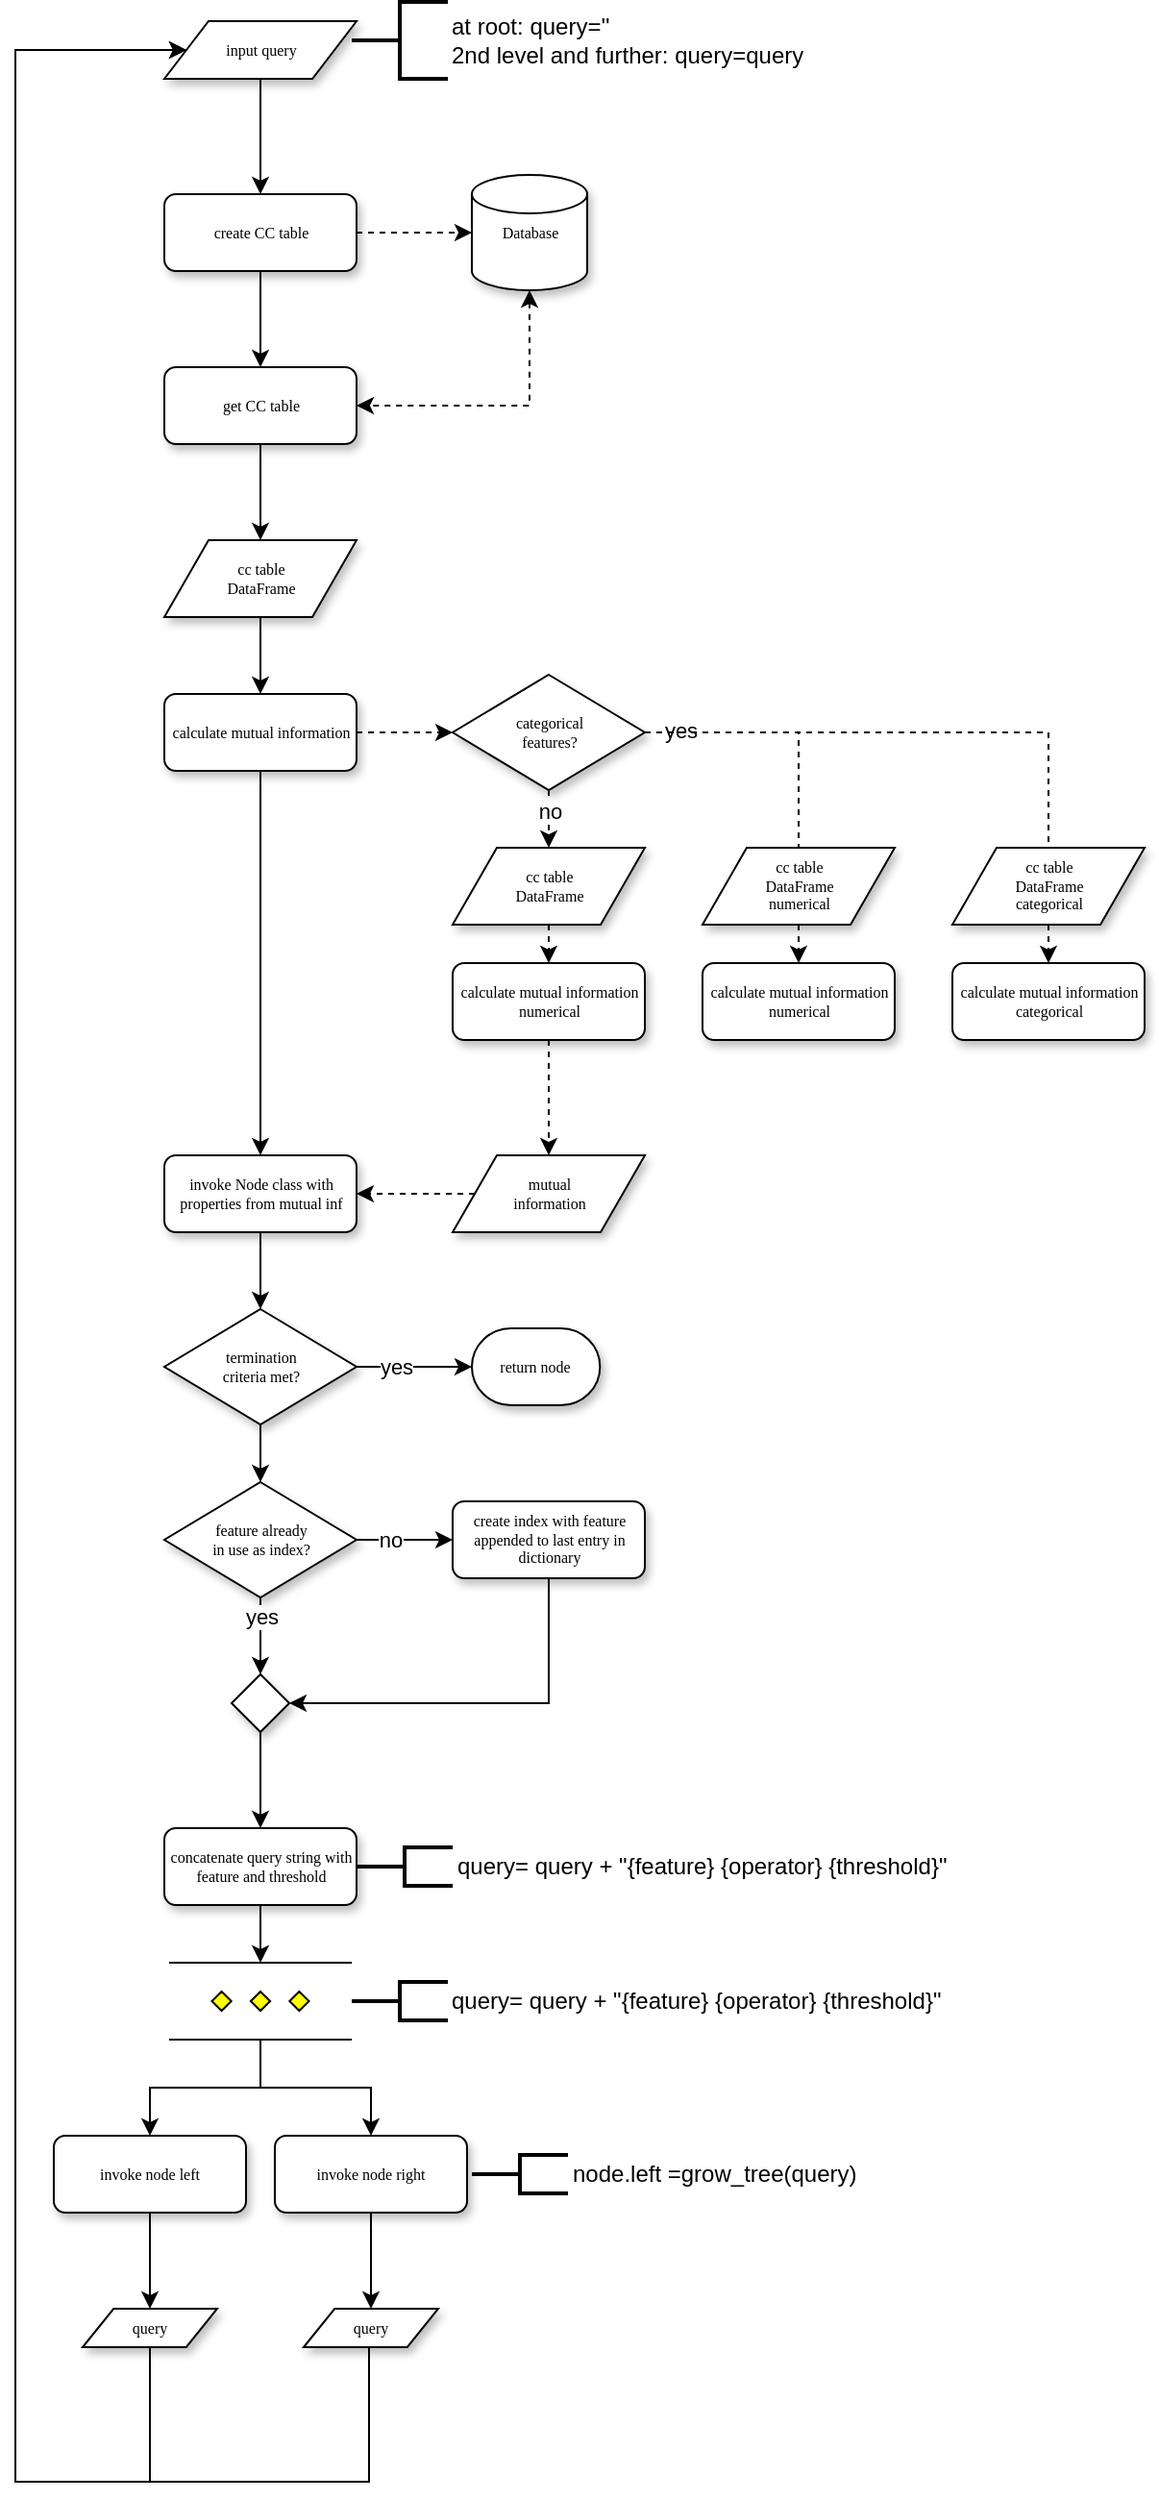 <mxfile version="14.6.13" type="github">
  <diagram name="Page-1" id="edf60f1a-56cd-e834-aa8a-f176f3a09ee4">
    <mxGraphModel dx="691" dy="471" grid="1" gridSize="10" guides="1" tooltips="1" connect="1" arrows="1" fold="1" page="1" pageScale="1" pageWidth="1100" pageHeight="850" background="#ffffff" math="0" shadow="0">
      <root>
        <mxCell id="0" />
        <mxCell id="1" parent="0" />
        <mxCell id="JbQQHDA_vIymADXAR3bc-9" style="edgeStyle=orthogonalEdgeStyle;rounded=0;orthogonalLoop=1;jettySize=auto;html=1;exitX=0.5;exitY=1;exitDx=0;exitDy=0;" edge="1" parent="1" source="JbQQHDA_vIymADXAR3bc-2" target="JbQQHDA_vIymADXAR3bc-8">
          <mxGeometry relative="1" as="geometry" />
        </mxCell>
        <mxCell id="JbQQHDA_vIymADXAR3bc-2" value="input query" style="shape=parallelogram;html=1;strokeWidth=1;perimeter=parallelogramPerimeter;whiteSpace=wrap;rounded=0;size=0.23;shadow=1;fontFamily=Verdana;fontSize=8;" vertex="1" parent="1">
          <mxGeometry x="87.5" y="20" width="100" height="30" as="geometry" />
        </mxCell>
        <mxCell id="JbQQHDA_vIymADXAR3bc-3" value="&lt;div&gt;at root: query=&#39;&#39;&lt;/div&gt;&lt;div&gt;2nd level and further: query=query&lt;br&gt;&lt;/div&gt;" style="strokeWidth=2;html=1;shape=mxgraph.flowchart.annotation_2;align=left;labelPosition=right;pointerEvents=1;" vertex="1" parent="1">
          <mxGeometry x="185" y="10" width="50" height="40" as="geometry" />
        </mxCell>
        <mxCell id="JbQQHDA_vIymADXAR3bc-11" style="edgeStyle=orthogonalEdgeStyle;rounded=0;orthogonalLoop=1;jettySize=auto;html=1;exitX=1;exitY=0.5;exitDx=0;exitDy=0;entryX=0;entryY=0.5;entryDx=0;entryDy=0;entryPerimeter=0;dashed=1;" edge="1" parent="1" source="JbQQHDA_vIymADXAR3bc-8" target="JbQQHDA_vIymADXAR3bc-10">
          <mxGeometry relative="1" as="geometry" />
        </mxCell>
        <mxCell id="JbQQHDA_vIymADXAR3bc-13" style="edgeStyle=orthogonalEdgeStyle;rounded=0;orthogonalLoop=1;jettySize=auto;html=1;exitX=0.5;exitY=1;exitDx=0;exitDy=0;entryX=0.5;entryY=0;entryDx=0;entryDy=0;" edge="1" parent="1" source="JbQQHDA_vIymADXAR3bc-8" target="JbQQHDA_vIymADXAR3bc-12">
          <mxGeometry relative="1" as="geometry" />
        </mxCell>
        <mxCell id="JbQQHDA_vIymADXAR3bc-8" value="create CC table" style="rounded=1;whiteSpace=wrap;html=1;shadow=1;labelBackgroundColor=none;strokeWidth=1;fontFamily=Verdana;fontSize=8;align=center;" vertex="1" parent="1">
          <mxGeometry x="87.5" y="110" width="100" height="40" as="geometry" />
        </mxCell>
        <mxCell id="JbQQHDA_vIymADXAR3bc-27" style="edgeStyle=orthogonalEdgeStyle;rounded=0;orthogonalLoop=1;jettySize=auto;html=1;exitX=0.5;exitY=1;exitDx=0;exitDy=0;exitPerimeter=0;entryX=1;entryY=0.5;entryDx=0;entryDy=0;dashed=1;startArrow=classic;startFill=1;" edge="1" parent="1" source="JbQQHDA_vIymADXAR3bc-10" target="JbQQHDA_vIymADXAR3bc-12">
          <mxGeometry relative="1" as="geometry" />
        </mxCell>
        <mxCell id="JbQQHDA_vIymADXAR3bc-10" value="Database" style="strokeWidth=1;html=1;shape=mxgraph.flowchart.database;whiteSpace=wrap;rounded=1;shadow=1;fontFamily=Verdana;fontSize=8;" vertex="1" parent="1">
          <mxGeometry x="247.5" y="100" width="60" height="60" as="geometry" />
        </mxCell>
        <mxCell id="JbQQHDA_vIymADXAR3bc-25" style="edgeStyle=orthogonalEdgeStyle;rounded=0;orthogonalLoop=1;jettySize=auto;html=1;exitX=0.5;exitY=1;exitDx=0;exitDy=0;entryX=0.5;entryY=0;entryDx=0;entryDy=0;" edge="1" parent="1" source="JbQQHDA_vIymADXAR3bc-12" target="JbQQHDA_vIymADXAR3bc-15">
          <mxGeometry relative="1" as="geometry" />
        </mxCell>
        <mxCell id="JbQQHDA_vIymADXAR3bc-12" value="get CC table" style="rounded=1;whiteSpace=wrap;html=1;shadow=1;labelBackgroundColor=none;strokeWidth=1;fontFamily=Verdana;fontSize=8;align=center;" vertex="1" parent="1">
          <mxGeometry x="87.5" y="200" width="100" height="40" as="geometry" />
        </mxCell>
        <mxCell id="JbQQHDA_vIymADXAR3bc-23" style="edgeStyle=orthogonalEdgeStyle;rounded=0;orthogonalLoop=1;jettySize=auto;html=1;exitX=0.5;exitY=1;exitDx=0;exitDy=0;entryX=0.5;entryY=0;entryDx=0;entryDy=0;" edge="1" parent="1" source="JbQQHDA_vIymADXAR3bc-15" target="JbQQHDA_vIymADXAR3bc-18">
          <mxGeometry relative="1" as="geometry" />
        </mxCell>
        <mxCell id="JbQQHDA_vIymADXAR3bc-15" value="&lt;div&gt;cc table &lt;br&gt;&lt;/div&gt;&lt;div&gt;DataFrame&lt;/div&gt;" style="shape=parallelogram;html=1;strokeWidth=1;perimeter=parallelogramPerimeter;whiteSpace=wrap;rounded=0;size=0.23;shadow=1;fontFamily=Verdana;fontSize=8;" vertex="1" parent="1">
          <mxGeometry x="87.5" y="290" width="100" height="40" as="geometry" />
        </mxCell>
        <mxCell id="JbQQHDA_vIymADXAR3bc-32" style="edgeStyle=orthogonalEdgeStyle;rounded=0;orthogonalLoop=1;jettySize=auto;html=1;exitX=1;exitY=0.5;exitDx=0;exitDy=0;entryX=0;entryY=0.5;entryDx=0;entryDy=0;dashed=1;startArrow=none;startFill=0;" edge="1" parent="1" source="JbQQHDA_vIymADXAR3bc-18" target="JbQQHDA_vIymADXAR3bc-31">
          <mxGeometry relative="1" as="geometry" />
        </mxCell>
        <mxCell id="JbQQHDA_vIymADXAR3bc-39" style="edgeStyle=orthogonalEdgeStyle;rounded=0;orthogonalLoop=1;jettySize=auto;html=1;exitX=0.5;exitY=1;exitDx=0;exitDy=0;startArrow=none;startFill=0;" edge="1" parent="1" source="JbQQHDA_vIymADXAR3bc-18" target="JbQQHDA_vIymADXAR3bc-38">
          <mxGeometry relative="1" as="geometry" />
        </mxCell>
        <mxCell id="JbQQHDA_vIymADXAR3bc-18" value="calculate mutual information" style="rounded=1;whiteSpace=wrap;html=1;shadow=1;labelBackgroundColor=none;strokeWidth=1;fontFamily=Verdana;fontSize=8;align=center;" vertex="1" parent="1">
          <mxGeometry x="87.5" y="370" width="100" height="40" as="geometry" />
        </mxCell>
        <mxCell id="JbQQHDA_vIymADXAR3bc-40" style="edgeStyle=orthogonalEdgeStyle;rounded=0;orthogonalLoop=1;jettySize=auto;html=1;exitX=0.5;exitY=1;exitDx=0;exitDy=0;startArrow=none;startFill=0;dashed=1;" edge="1" parent="1" source="JbQQHDA_vIymADXAR3bc-28" target="JbQQHDA_vIymADXAR3bc-37">
          <mxGeometry relative="1" as="geometry" />
        </mxCell>
        <mxCell id="JbQQHDA_vIymADXAR3bc-28" value="calculate mutual information numerical" style="rounded=1;whiteSpace=wrap;html=1;shadow=1;labelBackgroundColor=none;strokeWidth=1;fontFamily=Verdana;fontSize=8;align=center;" vertex="1" parent="1">
          <mxGeometry x="237.5" y="510" width="100" height="40" as="geometry" />
        </mxCell>
        <mxCell id="JbQQHDA_vIymADXAR3bc-36" style="edgeStyle=orthogonalEdgeStyle;rounded=0;orthogonalLoop=1;jettySize=auto;html=1;exitX=0.5;exitY=1;exitDx=0;exitDy=0;entryX=0.5;entryY=0;entryDx=0;entryDy=0;dashed=1;startArrow=none;startFill=0;" edge="1" parent="1" source="JbQQHDA_vIymADXAR3bc-54" target="JbQQHDA_vIymADXAR3bc-35">
          <mxGeometry relative="1" as="geometry" />
        </mxCell>
        <mxCell id="JbQQHDA_vIymADXAR3bc-47" style="edgeStyle=orthogonalEdgeStyle;rounded=0;orthogonalLoop=1;jettySize=auto;html=1;exitX=0.5;exitY=1;exitDx=0;exitDy=0;entryX=0.5;entryY=0;entryDx=0;entryDy=0;dashed=1;startArrow=none;startFill=0;" edge="1" parent="1" source="JbQQHDA_vIymADXAR3bc-31" target="JbQQHDA_vIymADXAR3bc-45">
          <mxGeometry relative="1" as="geometry" />
        </mxCell>
        <mxCell id="JbQQHDA_vIymADXAR3bc-49" value="no" style="edgeLabel;html=1;align=center;verticalAlign=middle;resizable=0;points=[];" vertex="1" connectable="0" parent="JbQQHDA_vIymADXAR3bc-47">
          <mxGeometry x="0.164" y="2" relative="1" as="geometry">
            <mxPoint x="-2" y="-7" as="offset" />
          </mxGeometry>
        </mxCell>
        <mxCell id="JbQQHDA_vIymADXAR3bc-31" value="&lt;div&gt;categorical&lt;/div&gt;&lt;div&gt;features?&lt;br&gt;&lt;/div&gt;" style="rhombus;whiteSpace=wrap;html=1;rounded=0;shadow=1;labelBackgroundColor=none;strokeWidth=1;fontFamily=Verdana;fontSize=8;align=center;" vertex="1" parent="1">
          <mxGeometry x="237.5" y="360" width="100" height="60" as="geometry" />
        </mxCell>
        <mxCell id="JbQQHDA_vIymADXAR3bc-35" value="calculate mutual information categorical" style="rounded=1;whiteSpace=wrap;html=1;shadow=1;labelBackgroundColor=none;strokeWidth=1;fontFamily=Verdana;fontSize=8;align=center;" vertex="1" parent="1">
          <mxGeometry x="497.5" y="510" width="100" height="40" as="geometry" />
        </mxCell>
        <mxCell id="JbQQHDA_vIymADXAR3bc-41" style="edgeStyle=orthogonalEdgeStyle;rounded=0;orthogonalLoop=1;jettySize=auto;html=1;exitX=0;exitY=0.5;exitDx=0;exitDy=0;dashed=1;startArrow=none;startFill=0;" edge="1" parent="1" source="JbQQHDA_vIymADXAR3bc-37" target="JbQQHDA_vIymADXAR3bc-38">
          <mxGeometry relative="1" as="geometry" />
        </mxCell>
        <mxCell id="JbQQHDA_vIymADXAR3bc-37" value="&lt;div&gt;mutual &lt;br&gt;&lt;/div&gt;&lt;div&gt;information&lt;/div&gt;" style="shape=parallelogram;html=1;strokeWidth=1;perimeter=parallelogramPerimeter;whiteSpace=wrap;rounded=0;size=0.23;shadow=1;fontFamily=Verdana;fontSize=8;" vertex="1" parent="1">
          <mxGeometry x="237.5" y="610" width="100" height="40" as="geometry" />
        </mxCell>
        <mxCell id="JbQQHDA_vIymADXAR3bc-38" value="&lt;div&gt;invoke Node class with&lt;/div&gt;&lt;div&gt;properties from mutual inf&lt;br&gt;&lt;/div&gt;" style="rounded=1;whiteSpace=wrap;html=1;shadow=1;labelBackgroundColor=none;strokeWidth=1;fontFamily=Verdana;fontSize=8;align=center;" vertex="1" parent="1">
          <mxGeometry x="87.5" y="610" width="100" height="40" as="geometry" />
        </mxCell>
        <mxCell id="JbQQHDA_vIymADXAR3bc-42" value="calculate mutual information numerical" style="rounded=1;whiteSpace=wrap;html=1;shadow=1;labelBackgroundColor=none;strokeWidth=1;fontFamily=Verdana;fontSize=8;align=center;" vertex="1" parent="1">
          <mxGeometry x="367.5" y="510" width="100" height="40" as="geometry" />
        </mxCell>
        <mxCell id="JbQQHDA_vIymADXAR3bc-48" style="edgeStyle=orthogonalEdgeStyle;rounded=0;orthogonalLoop=1;jettySize=auto;html=1;exitX=0.5;exitY=1;exitDx=0;exitDy=0;entryX=0.5;entryY=0;entryDx=0;entryDy=0;dashed=1;startArrow=none;startFill=0;" edge="1" parent="1" source="JbQQHDA_vIymADXAR3bc-45" target="JbQQHDA_vIymADXAR3bc-28">
          <mxGeometry relative="1" as="geometry" />
        </mxCell>
        <mxCell id="JbQQHDA_vIymADXAR3bc-45" value="&lt;div&gt;cc table&lt;/div&gt;&lt;div&gt;DataFrame&lt;br&gt;&lt;/div&gt;" style="shape=parallelogram;html=1;strokeWidth=1;perimeter=parallelogramPerimeter;whiteSpace=wrap;rounded=0;size=0.23;shadow=1;fontFamily=Verdana;fontSize=8;" vertex="1" parent="1">
          <mxGeometry x="237.5" y="450" width="100" height="40" as="geometry" />
        </mxCell>
        <mxCell id="JbQQHDA_vIymADXAR3bc-56" style="edgeStyle=orthogonalEdgeStyle;rounded=0;orthogonalLoop=1;jettySize=auto;html=1;exitX=0.5;exitY=1;exitDx=0;exitDy=0;entryX=0.5;entryY=0;entryDx=0;entryDy=0;dashed=1;startArrow=none;startFill=0;" edge="1" parent="1" source="JbQQHDA_vIymADXAR3bc-50" target="JbQQHDA_vIymADXAR3bc-42">
          <mxGeometry relative="1" as="geometry" />
        </mxCell>
        <mxCell id="JbQQHDA_vIymADXAR3bc-50" value="&lt;div&gt;cc table&lt;/div&gt;&lt;div&gt;DataFrame&lt;/div&gt;&lt;div&gt;numerical&lt;br&gt;&lt;/div&gt;" style="shape=parallelogram;html=1;strokeWidth=1;perimeter=parallelogramPerimeter;whiteSpace=wrap;rounded=0;size=0.23;shadow=1;fontFamily=Verdana;fontSize=8;" vertex="1" parent="1">
          <mxGeometry x="367.5" y="450" width="100" height="40" as="geometry" />
        </mxCell>
        <mxCell id="JbQQHDA_vIymADXAR3bc-52" value="" style="edgeStyle=orthogonalEdgeStyle;rounded=0;orthogonalLoop=1;jettySize=auto;html=1;exitX=1;exitY=0.5;exitDx=0;exitDy=0;entryX=0.5;entryY=0;entryDx=0;entryDy=0;dashed=1;startArrow=none;startFill=0;endArrow=none;" edge="1" parent="1" source="JbQQHDA_vIymADXAR3bc-31" target="JbQQHDA_vIymADXAR3bc-50">
          <mxGeometry relative="1" as="geometry">
            <mxPoint x="337.5" y="390" as="sourcePoint" />
            <mxPoint x="417.5" y="510" as="targetPoint" />
          </mxGeometry>
        </mxCell>
        <mxCell id="JbQQHDA_vIymADXAR3bc-53" value="yes" style="edgeLabel;html=1;align=center;verticalAlign=middle;resizable=0;points=[];" vertex="1" connectable="0" parent="JbQQHDA_vIymADXAR3bc-52">
          <mxGeometry x="-0.74" y="1" relative="1" as="geometry">
            <mxPoint as="offset" />
          </mxGeometry>
        </mxCell>
        <mxCell id="JbQQHDA_vIymADXAR3bc-54" value="&lt;div&gt;cc table&lt;/div&gt;&lt;div&gt;DataFrame&lt;/div&gt;&lt;div&gt;categorical&lt;br&gt;&lt;/div&gt;" style="shape=parallelogram;html=1;strokeWidth=1;perimeter=parallelogramPerimeter;whiteSpace=wrap;rounded=0;size=0.23;shadow=1;fontFamily=Verdana;fontSize=8;" vertex="1" parent="1">
          <mxGeometry x="497.5" y="450" width="100" height="40" as="geometry" />
        </mxCell>
        <mxCell id="JbQQHDA_vIymADXAR3bc-55" value="" style="edgeStyle=orthogonalEdgeStyle;rounded=0;orthogonalLoop=1;jettySize=auto;html=1;exitX=1;exitY=0.5;exitDx=0;exitDy=0;entryX=0.5;entryY=0;entryDx=0;entryDy=0;dashed=1;startArrow=none;startFill=0;endArrow=none;" edge="1" parent="1" source="JbQQHDA_vIymADXAR3bc-31" target="JbQQHDA_vIymADXAR3bc-54">
          <mxGeometry relative="1" as="geometry">
            <mxPoint x="337.5" y="390" as="sourcePoint" />
            <mxPoint x="547.5" y="510" as="targetPoint" />
          </mxGeometry>
        </mxCell>
        <mxCell id="JbQQHDA_vIymADXAR3bc-61" style="edgeStyle=orthogonalEdgeStyle;rounded=0;orthogonalLoop=1;jettySize=auto;html=1;exitX=1;exitY=0.5;exitDx=0;exitDy=0;startArrow=none;startFill=0;" edge="1" parent="1" source="JbQQHDA_vIymADXAR3bc-59" target="JbQQHDA_vIymADXAR3bc-60">
          <mxGeometry relative="1" as="geometry" />
        </mxCell>
        <mxCell id="JbQQHDA_vIymADXAR3bc-62" value="yes" style="edgeLabel;html=1;align=center;verticalAlign=middle;resizable=0;points=[];" vertex="1" connectable="0" parent="JbQQHDA_vIymADXAR3bc-61">
          <mxGeometry x="-0.674" y="-1" relative="1" as="geometry">
            <mxPoint x="10" y="-1" as="offset" />
          </mxGeometry>
        </mxCell>
        <mxCell id="JbQQHDA_vIymADXAR3bc-70" style="edgeStyle=orthogonalEdgeStyle;rounded=0;orthogonalLoop=1;jettySize=auto;html=1;exitX=0.5;exitY=1;exitDx=0;exitDy=0;entryX=0.5;entryY=0;entryDx=0;entryDy=0;startArrow=none;startFill=0;" edge="1" parent="1" source="JbQQHDA_vIymADXAR3bc-59" target="JbQQHDA_vIymADXAR3bc-68">
          <mxGeometry relative="1" as="geometry" />
        </mxCell>
        <mxCell id="JbQQHDA_vIymADXAR3bc-59" value="&lt;div&gt;termination &lt;br&gt;&lt;/div&gt;&lt;div&gt;criteria met?&lt;br&gt;&lt;/div&gt;" style="rhombus;whiteSpace=wrap;html=1;rounded=0;shadow=1;labelBackgroundColor=none;strokeWidth=1;fontFamily=Verdana;fontSize=8;align=center;" vertex="1" parent="1">
          <mxGeometry x="87.5" y="690" width="100" height="60" as="geometry" />
        </mxCell>
        <mxCell id="JbQQHDA_vIymADXAR3bc-60" value="return node" style="strokeWidth=1;html=1;shape=mxgraph.flowchart.terminator;whiteSpace=wrap;rounded=1;shadow=1;fontFamily=Verdana;fontSize=8;" vertex="1" parent="1">
          <mxGeometry x="247.5" y="700" width="66.67" height="40" as="geometry" />
        </mxCell>
        <mxCell id="JbQQHDA_vIymADXAR3bc-65" style="edgeStyle=orthogonalEdgeStyle;rounded=0;orthogonalLoop=1;jettySize=auto;html=1;exitX=0.5;exitY=1;exitDx=0;exitDy=0;entryX=0.5;entryY=0;entryDx=0;entryDy=0;startArrow=none;startFill=0;" edge="1" parent="1" source="JbQQHDA_vIymADXAR3bc-38" target="JbQQHDA_vIymADXAR3bc-59">
          <mxGeometry relative="1" as="geometry">
            <mxPoint x="137.5" y="730" as="sourcePoint" />
          </mxGeometry>
        </mxCell>
        <mxCell id="JbQQHDA_vIymADXAR3bc-72" style="edgeStyle=orthogonalEdgeStyle;rounded=0;orthogonalLoop=1;jettySize=auto;html=1;exitX=1;exitY=0.5;exitDx=0;exitDy=0;entryX=0;entryY=0.5;entryDx=0;entryDy=0;startArrow=none;startFill=0;" edge="1" parent="1" source="JbQQHDA_vIymADXAR3bc-68" target="JbQQHDA_vIymADXAR3bc-71">
          <mxGeometry relative="1" as="geometry" />
        </mxCell>
        <mxCell id="JbQQHDA_vIymADXAR3bc-73" value="no" style="edgeLabel;html=1;align=center;verticalAlign=middle;resizable=0;points=[];" vertex="1" connectable="0" parent="JbQQHDA_vIymADXAR3bc-72">
          <mxGeometry x="-0.298" relative="1" as="geometry">
            <mxPoint as="offset" />
          </mxGeometry>
        </mxCell>
        <mxCell id="JbQQHDA_vIymADXAR3bc-75" style="edgeStyle=orthogonalEdgeStyle;rounded=0;orthogonalLoop=1;jettySize=auto;html=1;exitX=0.5;exitY=1;exitDx=0;exitDy=0;entryX=0.5;entryY=0;entryDx=0;entryDy=0;entryPerimeter=0;startArrow=none;startFill=0;" edge="1" parent="1" source="JbQQHDA_vIymADXAR3bc-68" target="JbQQHDA_vIymADXAR3bc-74">
          <mxGeometry relative="1" as="geometry" />
        </mxCell>
        <mxCell id="JbQQHDA_vIymADXAR3bc-76" value="yes" style="edgeLabel;html=1;align=center;verticalAlign=middle;resizable=0;points=[];" vertex="1" connectable="0" parent="JbQQHDA_vIymADXAR3bc-75">
          <mxGeometry x="0.294" y="-1" relative="1" as="geometry">
            <mxPoint x="1" y="-16" as="offset" />
          </mxGeometry>
        </mxCell>
        <mxCell id="JbQQHDA_vIymADXAR3bc-68" value="&lt;div&gt;feature already &lt;br&gt;&lt;/div&gt;&lt;div&gt;in use as index?&lt;br&gt;&lt;/div&gt;" style="rhombus;whiteSpace=wrap;html=1;rounded=0;shadow=1;labelBackgroundColor=none;strokeWidth=1;fontFamily=Verdana;fontSize=8;align=center;" vertex="1" parent="1">
          <mxGeometry x="87.5" y="780" width="100" height="60" as="geometry" />
        </mxCell>
        <mxCell id="JbQQHDA_vIymADXAR3bc-77" style="edgeStyle=orthogonalEdgeStyle;rounded=0;orthogonalLoop=1;jettySize=auto;html=1;exitX=0.5;exitY=1;exitDx=0;exitDy=0;entryX=1;entryY=0.5;entryDx=0;entryDy=0;entryPerimeter=0;startArrow=none;startFill=0;" edge="1" parent="1" source="JbQQHDA_vIymADXAR3bc-71" target="JbQQHDA_vIymADXAR3bc-74">
          <mxGeometry relative="1" as="geometry" />
        </mxCell>
        <mxCell id="JbQQHDA_vIymADXAR3bc-71" value="create index with feature appended to last entry in dictionary" style="rounded=1;whiteSpace=wrap;html=1;shadow=1;labelBackgroundColor=none;strokeWidth=1;fontFamily=Verdana;fontSize=8;align=center;" vertex="1" parent="1">
          <mxGeometry x="237.5" y="790" width="100" height="40" as="geometry" />
        </mxCell>
        <mxCell id="JbQQHDA_vIymADXAR3bc-79" style="edgeStyle=orthogonalEdgeStyle;rounded=0;orthogonalLoop=1;jettySize=auto;html=1;exitX=0.5;exitY=1;exitDx=0;exitDy=0;exitPerimeter=0;startArrow=none;startFill=0;entryX=0.5;entryY=0;entryDx=0;entryDy=0;" edge="1" parent="1" source="JbQQHDA_vIymADXAR3bc-74" target="JbQQHDA_vIymADXAR3bc-81">
          <mxGeometry relative="1" as="geometry">
            <mxPoint x="137.5" y="950.0" as="targetPoint" />
          </mxGeometry>
        </mxCell>
        <mxCell id="JbQQHDA_vIymADXAR3bc-74" value="" style="strokeWidth=1;html=1;shape=mxgraph.flowchart.decision;whiteSpace=wrap;rounded=0;shadow=1;fontFamily=Verdana;fontSize=8;" vertex="1" parent="1">
          <mxGeometry x="122.5" y="880" width="30" height="30" as="geometry" />
        </mxCell>
        <mxCell id="JbQQHDA_vIymADXAR3bc-87" style="edgeStyle=orthogonalEdgeStyle;rounded=0;orthogonalLoop=1;jettySize=auto;html=1;exitX=0.5;exitY=1;exitDx=0;exitDy=0;entryX=0.5;entryY=0;entryDx=0;entryDy=0;entryPerimeter=0;startArrow=none;startFill=0;" edge="1" parent="1" source="JbQQHDA_vIymADXAR3bc-81" target="JbQQHDA_vIymADXAR3bc-86">
          <mxGeometry relative="1" as="geometry" />
        </mxCell>
        <mxCell id="JbQQHDA_vIymADXAR3bc-81" value="concatenate query string with feature and threshold" style="rounded=1;whiteSpace=wrap;html=1;shadow=1;labelBackgroundColor=none;strokeWidth=1;fontFamily=Verdana;fontSize=8;align=center;" vertex="1" parent="1">
          <mxGeometry x="87.5" y="960" width="100" height="40" as="geometry" />
        </mxCell>
        <mxCell id="JbQQHDA_vIymADXAR3bc-82" value="query= query + &quot;{feature} {operator} {threshold}&quot;" style="strokeWidth=2;html=1;shape=mxgraph.flowchart.annotation_2;align=left;labelPosition=right;pointerEvents=1;" vertex="1" parent="1">
          <mxGeometry x="187.5" y="970" width="50" height="20" as="geometry" />
        </mxCell>
        <mxCell id="JbQQHDA_vIymADXAR3bc-95" style="edgeStyle=orthogonalEdgeStyle;rounded=0;orthogonalLoop=1;jettySize=auto;html=1;exitX=0.5;exitY=1;exitDx=0;exitDy=0;entryX=0;entryY=0.5;entryDx=0;entryDy=0;startArrow=none;startFill=0;" edge="1" parent="1" source="JbQQHDA_vIymADXAR3bc-103" target="JbQQHDA_vIymADXAR3bc-2">
          <mxGeometry relative="1" as="geometry">
            <mxPoint x="192.951" y="1230.12" as="sourcePoint" />
            <Array as="points">
              <mxPoint x="194" y="1230" />
              <mxPoint x="194" y="1300" />
              <mxPoint x="10" y="1300" />
              <mxPoint x="10" y="35" />
            </Array>
          </mxGeometry>
        </mxCell>
        <mxCell id="JbQQHDA_vIymADXAR3bc-102" style="edgeStyle=orthogonalEdgeStyle;rounded=0;orthogonalLoop=1;jettySize=auto;html=1;exitX=0.5;exitY=1;exitDx=0;exitDy=0;entryX=0.5;entryY=0;entryDx=0;entryDy=0;startArrow=none;startFill=0;" edge="1" parent="1" source="JbQQHDA_vIymADXAR3bc-84" target="JbQQHDA_vIymADXAR3bc-103">
          <mxGeometry relative="1" as="geometry">
            <mxPoint x="195.005" y="1210" as="targetPoint" />
          </mxGeometry>
        </mxCell>
        <mxCell id="JbQQHDA_vIymADXAR3bc-84" value="invoke node right" style="rounded=1;whiteSpace=wrap;html=1;shadow=1;labelBackgroundColor=none;strokeWidth=1;fontFamily=Verdana;fontSize=8;align=center;" vertex="1" parent="1">
          <mxGeometry x="145" y="1120" width="100" height="40" as="geometry" />
        </mxCell>
        <mxCell id="JbQQHDA_vIymADXAR3bc-88" style="edgeStyle=orthogonalEdgeStyle;rounded=0;orthogonalLoop=1;jettySize=auto;html=1;exitX=0.5;exitY=1;exitDx=0;exitDy=0;exitPerimeter=0;entryX=0.5;entryY=0;entryDx=0;entryDy=0;startArrow=none;startFill=0;" edge="1" parent="1" source="JbQQHDA_vIymADXAR3bc-86" target="JbQQHDA_vIymADXAR3bc-84">
          <mxGeometry relative="1" as="geometry" />
        </mxCell>
        <mxCell id="JbQQHDA_vIymADXAR3bc-90" style="edgeStyle=orthogonalEdgeStyle;rounded=0;orthogonalLoop=1;jettySize=auto;html=1;exitX=0.5;exitY=1;exitDx=0;exitDy=0;exitPerimeter=0;entryX=0.5;entryY=0;entryDx=0;entryDy=0;startArrow=none;startFill=0;" edge="1" parent="1" source="JbQQHDA_vIymADXAR3bc-86" target="JbQQHDA_vIymADXAR3bc-89">
          <mxGeometry relative="1" as="geometry" />
        </mxCell>
        <mxCell id="JbQQHDA_vIymADXAR3bc-86" value="" style="verticalLabelPosition=bottom;verticalAlign=top;html=1;shape=mxgraph.flowchart.parallel_mode;pointerEvents=1" vertex="1" parent="1">
          <mxGeometry x="90" y="1030" width="95" height="40" as="geometry" />
        </mxCell>
        <mxCell id="JbQQHDA_vIymADXAR3bc-94" style="edgeStyle=orthogonalEdgeStyle;rounded=0;orthogonalLoop=1;jettySize=auto;html=1;exitX=0.5;exitY=1;exitDx=0;exitDy=0;entryX=0;entryY=0.5;entryDx=0;entryDy=0;startArrow=none;startFill=0;" edge="1" parent="1" source="JbQQHDA_vIymADXAR3bc-97" target="JbQQHDA_vIymADXAR3bc-2">
          <mxGeometry relative="1" as="geometry">
            <Array as="points">
              <mxPoint x="80" y="1300" />
              <mxPoint x="10" y="1300" />
              <mxPoint x="10" y="35" />
            </Array>
          </mxGeometry>
        </mxCell>
        <mxCell id="JbQQHDA_vIymADXAR3bc-99" style="edgeStyle=orthogonalEdgeStyle;rounded=0;orthogonalLoop=1;jettySize=auto;html=1;exitX=0.5;exitY=1;exitDx=0;exitDy=0;entryX=0.5;entryY=0;entryDx=0;entryDy=0;startArrow=none;startFill=0;" edge="1" parent="1" source="JbQQHDA_vIymADXAR3bc-89" target="JbQQHDA_vIymADXAR3bc-97">
          <mxGeometry relative="1" as="geometry" />
        </mxCell>
        <mxCell id="JbQQHDA_vIymADXAR3bc-89" value="invoke node left" style="rounded=1;whiteSpace=wrap;html=1;shadow=1;labelBackgroundColor=none;strokeWidth=1;fontFamily=Verdana;fontSize=8;align=center;" vertex="1" parent="1">
          <mxGeometry x="30" y="1120" width="100" height="40" as="geometry" />
        </mxCell>
        <mxCell id="JbQQHDA_vIymADXAR3bc-91" value="node.left =grow_tree(query)" style="strokeWidth=2;html=1;shape=mxgraph.flowchart.annotation_2;align=left;labelPosition=right;pointerEvents=1;" vertex="1" parent="1">
          <mxGeometry x="247.5" y="1130" width="50" height="20" as="geometry" />
        </mxCell>
        <mxCell id="JbQQHDA_vIymADXAR3bc-97" value="query" style="shape=parallelogram;html=1;strokeWidth=1;perimeter=parallelogramPerimeter;whiteSpace=wrap;rounded=0;size=0.23;shadow=1;fontFamily=Verdana;fontSize=8;" vertex="1" parent="1">
          <mxGeometry x="45" y="1210" width="70" height="20" as="geometry" />
        </mxCell>
        <mxCell id="JbQQHDA_vIymADXAR3bc-103" value="query" style="shape=parallelogram;html=1;strokeWidth=1;perimeter=parallelogramPerimeter;whiteSpace=wrap;rounded=0;size=0.23;shadow=1;fontFamily=Verdana;fontSize=8;" vertex="1" parent="1">
          <mxGeometry x="160" y="1210" width="70" height="20" as="geometry" />
        </mxCell>
        <mxCell id="JbQQHDA_vIymADXAR3bc-105" value="query= query + &quot;{feature} {operator} {threshold}&quot;" style="strokeWidth=2;html=1;shape=mxgraph.flowchart.annotation_2;align=left;labelPosition=right;pointerEvents=1;" vertex="1" parent="1">
          <mxGeometry x="185" y="1040" width="50" height="20" as="geometry" />
        </mxCell>
      </root>
    </mxGraphModel>
  </diagram>
</mxfile>
